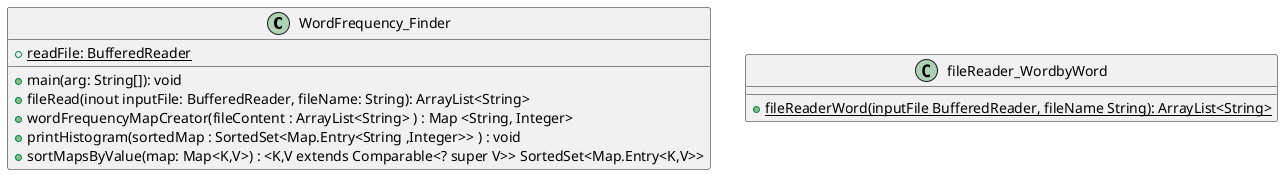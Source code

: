 @startuml
'https://plantuml.com/sequence-diagram

class WordFrequency_Finder{

 +{static}readFile: BufferedReader


 + main(arg: String[]): void
 + fileRead(inout inputFile: BufferedReader, fileName: String): ArrayList<String>
 + wordFrequencyMapCreator(fileContent : ArrayList<String> ) : Map <String, Integer>
 + printHistogram(sortedMap : SortedSet<Map.Entry<String ,Integer>> ) : void
 + sortMapsByValue(map: Map<K,V>) : <K,V extends Comparable<? super V>> SortedSet<Map.Entry<K,V>>

}

class fileReader_WordbyWord {

 +{static} fileReaderWord(inputFile BufferedReader, fileName String): ArrayList<String>


}
@enduml